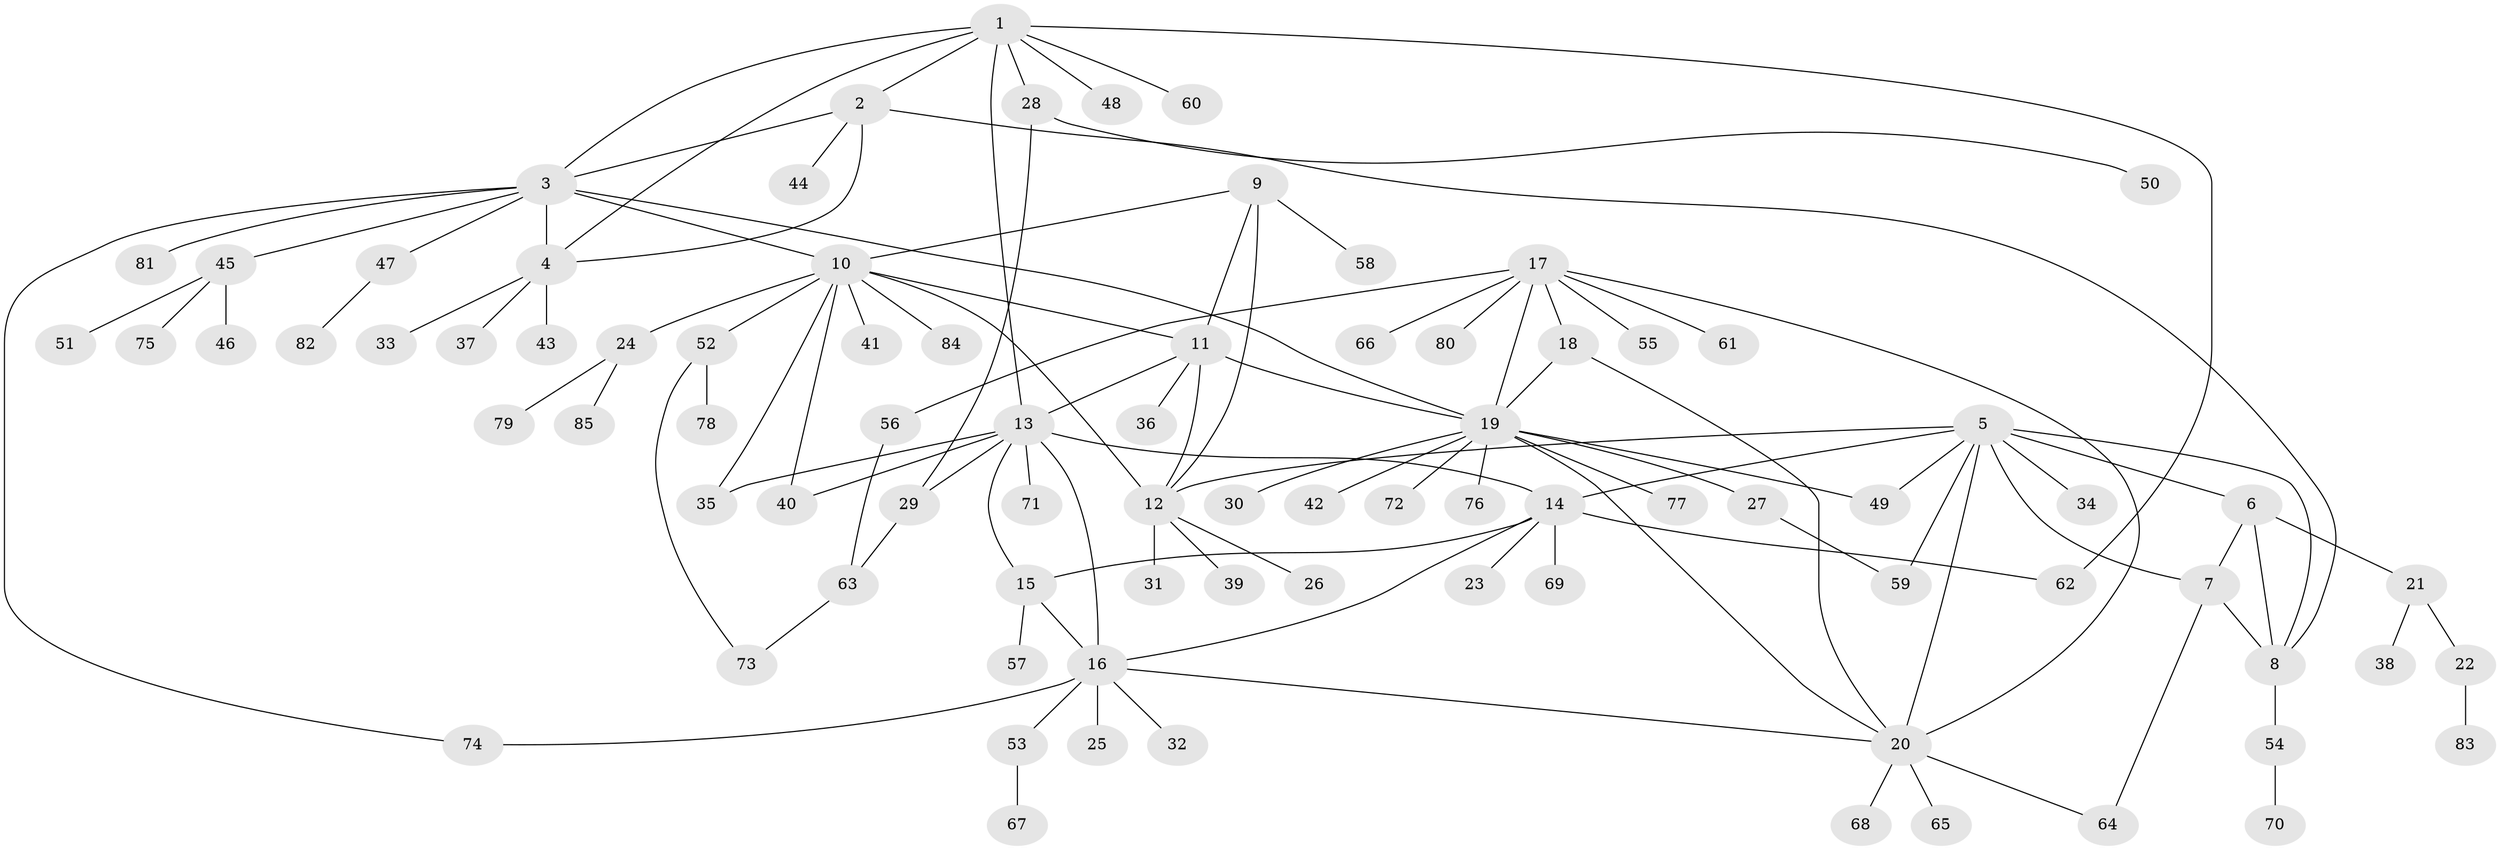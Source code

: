 // coarse degree distribution, {1: 0.38235294117647056, 4: 0.14705882352941177, 6: 0.14705882352941177, 5: 0.08823529411764706, 2: 0.17647058823529413, 8: 0.058823529411764705}
// Generated by graph-tools (version 1.1) at 2025/37/03/04/25 23:37:46]
// undirected, 85 vertices, 115 edges
graph export_dot {
  node [color=gray90,style=filled];
  1;
  2;
  3;
  4;
  5;
  6;
  7;
  8;
  9;
  10;
  11;
  12;
  13;
  14;
  15;
  16;
  17;
  18;
  19;
  20;
  21;
  22;
  23;
  24;
  25;
  26;
  27;
  28;
  29;
  30;
  31;
  32;
  33;
  34;
  35;
  36;
  37;
  38;
  39;
  40;
  41;
  42;
  43;
  44;
  45;
  46;
  47;
  48;
  49;
  50;
  51;
  52;
  53;
  54;
  55;
  56;
  57;
  58;
  59;
  60;
  61;
  62;
  63;
  64;
  65;
  66;
  67;
  68;
  69;
  70;
  71;
  72;
  73;
  74;
  75;
  76;
  77;
  78;
  79;
  80;
  81;
  82;
  83;
  84;
  85;
  1 -- 2;
  1 -- 3;
  1 -- 4;
  1 -- 13;
  1 -- 28;
  1 -- 48;
  1 -- 60;
  1 -- 62;
  2 -- 3;
  2 -- 4;
  2 -- 8;
  2 -- 44;
  3 -- 4;
  3 -- 10;
  3 -- 19;
  3 -- 45;
  3 -- 47;
  3 -- 74;
  3 -- 81;
  4 -- 33;
  4 -- 37;
  4 -- 43;
  5 -- 6;
  5 -- 7;
  5 -- 8;
  5 -- 12;
  5 -- 14;
  5 -- 20;
  5 -- 34;
  5 -- 49;
  5 -- 59;
  6 -- 7;
  6 -- 8;
  6 -- 21;
  7 -- 8;
  7 -- 64;
  8 -- 54;
  9 -- 10;
  9 -- 11;
  9 -- 12;
  9 -- 58;
  10 -- 11;
  10 -- 12;
  10 -- 24;
  10 -- 35;
  10 -- 40;
  10 -- 41;
  10 -- 52;
  10 -- 84;
  11 -- 12;
  11 -- 13;
  11 -- 19;
  11 -- 36;
  12 -- 26;
  12 -- 31;
  12 -- 39;
  13 -- 14;
  13 -- 15;
  13 -- 16;
  13 -- 29;
  13 -- 35;
  13 -- 40;
  13 -- 71;
  14 -- 15;
  14 -- 16;
  14 -- 23;
  14 -- 62;
  14 -- 69;
  15 -- 16;
  15 -- 57;
  16 -- 20;
  16 -- 25;
  16 -- 32;
  16 -- 53;
  16 -- 74;
  17 -- 18;
  17 -- 19;
  17 -- 20;
  17 -- 55;
  17 -- 56;
  17 -- 61;
  17 -- 66;
  17 -- 80;
  18 -- 19;
  18 -- 20;
  19 -- 20;
  19 -- 27;
  19 -- 30;
  19 -- 42;
  19 -- 49;
  19 -- 72;
  19 -- 76;
  19 -- 77;
  20 -- 64;
  20 -- 65;
  20 -- 68;
  21 -- 22;
  21 -- 38;
  22 -- 83;
  24 -- 79;
  24 -- 85;
  27 -- 59;
  28 -- 29;
  28 -- 50;
  29 -- 63;
  45 -- 46;
  45 -- 51;
  45 -- 75;
  47 -- 82;
  52 -- 73;
  52 -- 78;
  53 -- 67;
  54 -- 70;
  56 -- 63;
  63 -- 73;
}
